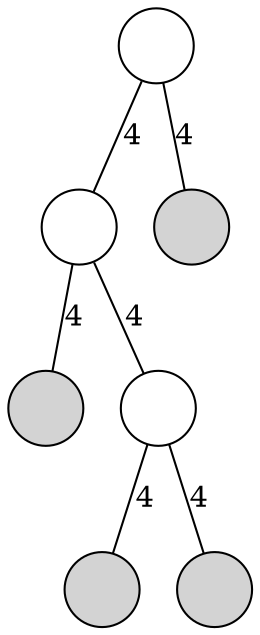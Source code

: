 digraph
{
	node [shape=circle, style=filled, label=""];
	edge [dir=both, arrowtail=none, arrowhead=none];

	n00 -> n10 [label=4];
	n00 -> n11 [label=4];
	n10 -> n20 [label=4];
	n10 -> n21 [label=4];
	n21 -> n30 [label=4];
	n21 -> n31 [label=4];

	n00 [style=solid];
	n10 [style=solid];
	n21 [style=solid];
}

